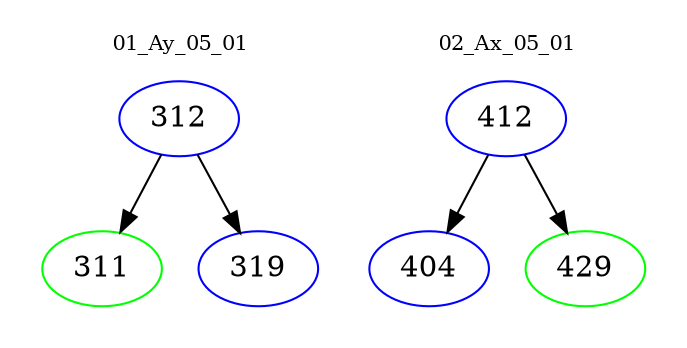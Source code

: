 digraph{
subgraph cluster_0 {
color = white
label = "01_Ay_05_01";
fontsize=10;
T0_312 [label="312", color="blue"]
T0_312 -> T0_311 [color="black"]
T0_311 [label="311", color="green"]
T0_312 -> T0_319 [color="black"]
T0_319 [label="319", color="blue"]
}
subgraph cluster_1 {
color = white
label = "02_Ax_05_01";
fontsize=10;
T1_412 [label="412", color="blue"]
T1_412 -> T1_404 [color="black"]
T1_404 [label="404", color="blue"]
T1_412 -> T1_429 [color="black"]
T1_429 [label="429", color="green"]
}
}
